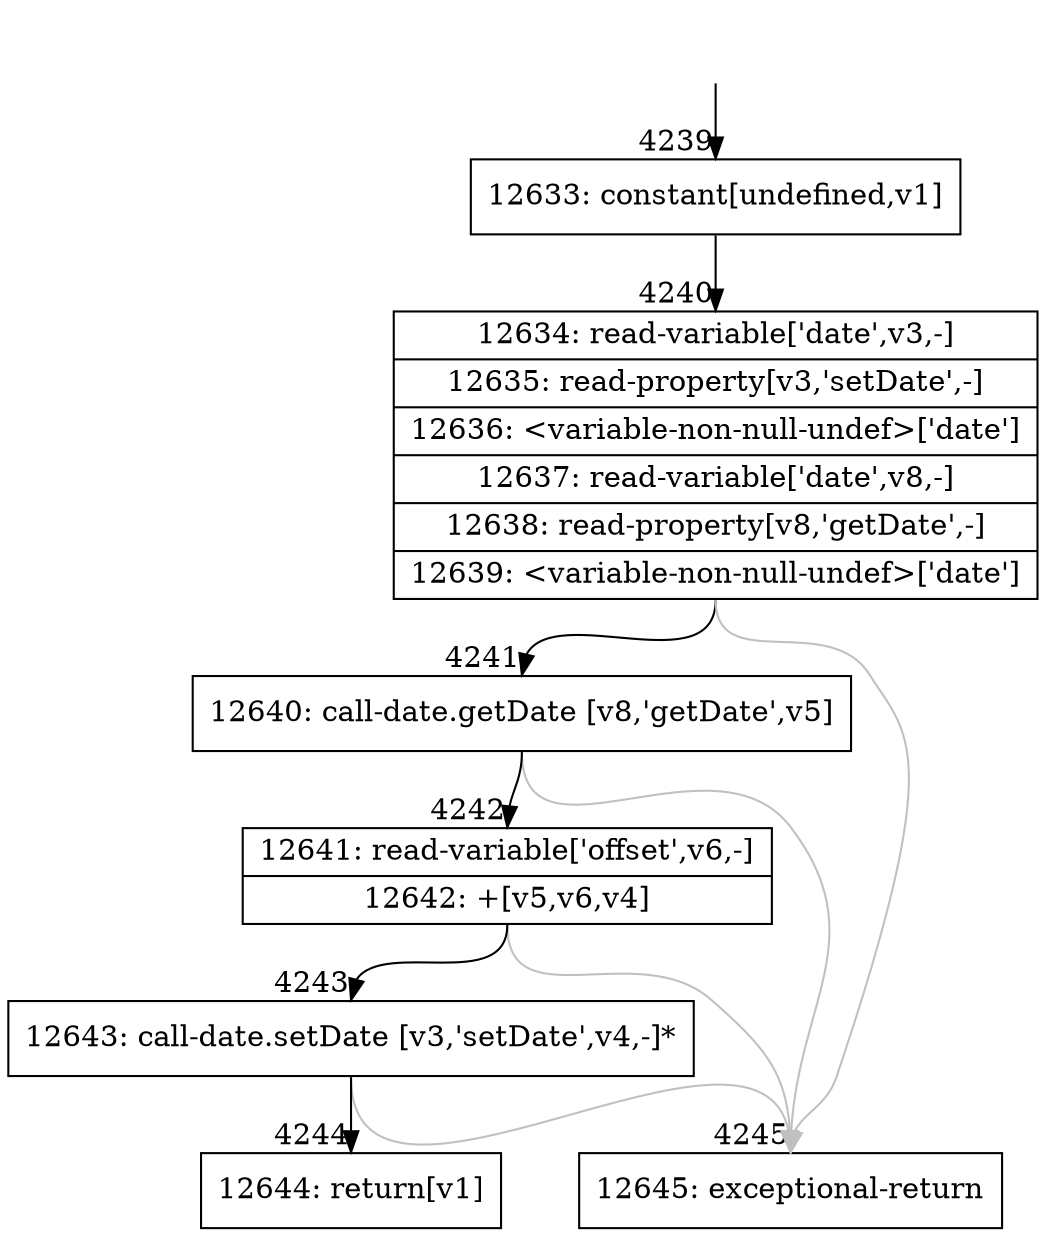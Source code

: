digraph {
rankdir="TD"
BB_entry394[shape=none,label=""];
BB_entry394 -> BB4239 [tailport=s, headport=n, headlabel="    4239"]
BB4239 [shape=record label="{12633: constant[undefined,v1]}" ] 
BB4239 -> BB4240 [tailport=s, headport=n, headlabel="      4240"]
BB4240 [shape=record label="{12634: read-variable['date',v3,-]|12635: read-property[v3,'setDate',-]|12636: \<variable-non-null-undef\>['date']|12637: read-variable['date',v8,-]|12638: read-property[v8,'getDate',-]|12639: \<variable-non-null-undef\>['date']}" ] 
BB4240 -> BB4241 [tailport=s, headport=n, headlabel="      4241"]
BB4240 -> BB4245 [tailport=s, headport=n, color=gray, headlabel="      4245"]
BB4241 [shape=record label="{12640: call-date.getDate [v8,'getDate',v5]}" ] 
BB4241 -> BB4242 [tailport=s, headport=n, headlabel="      4242"]
BB4241 -> BB4245 [tailport=s, headport=n, color=gray]
BB4242 [shape=record label="{12641: read-variable['offset',v6,-]|12642: +[v5,v6,v4]}" ] 
BB4242 -> BB4243 [tailport=s, headport=n, headlabel="      4243"]
BB4242 -> BB4245 [tailport=s, headport=n, color=gray]
BB4243 [shape=record label="{12643: call-date.setDate [v3,'setDate',v4,-]*}" ] 
BB4243 -> BB4244 [tailport=s, headport=n, headlabel="      4244"]
BB4243 -> BB4245 [tailport=s, headport=n, color=gray]
BB4244 [shape=record label="{12644: return[v1]}" ] 
BB4245 [shape=record label="{12645: exceptional-return}" ] 
//#$~ 2473
}
